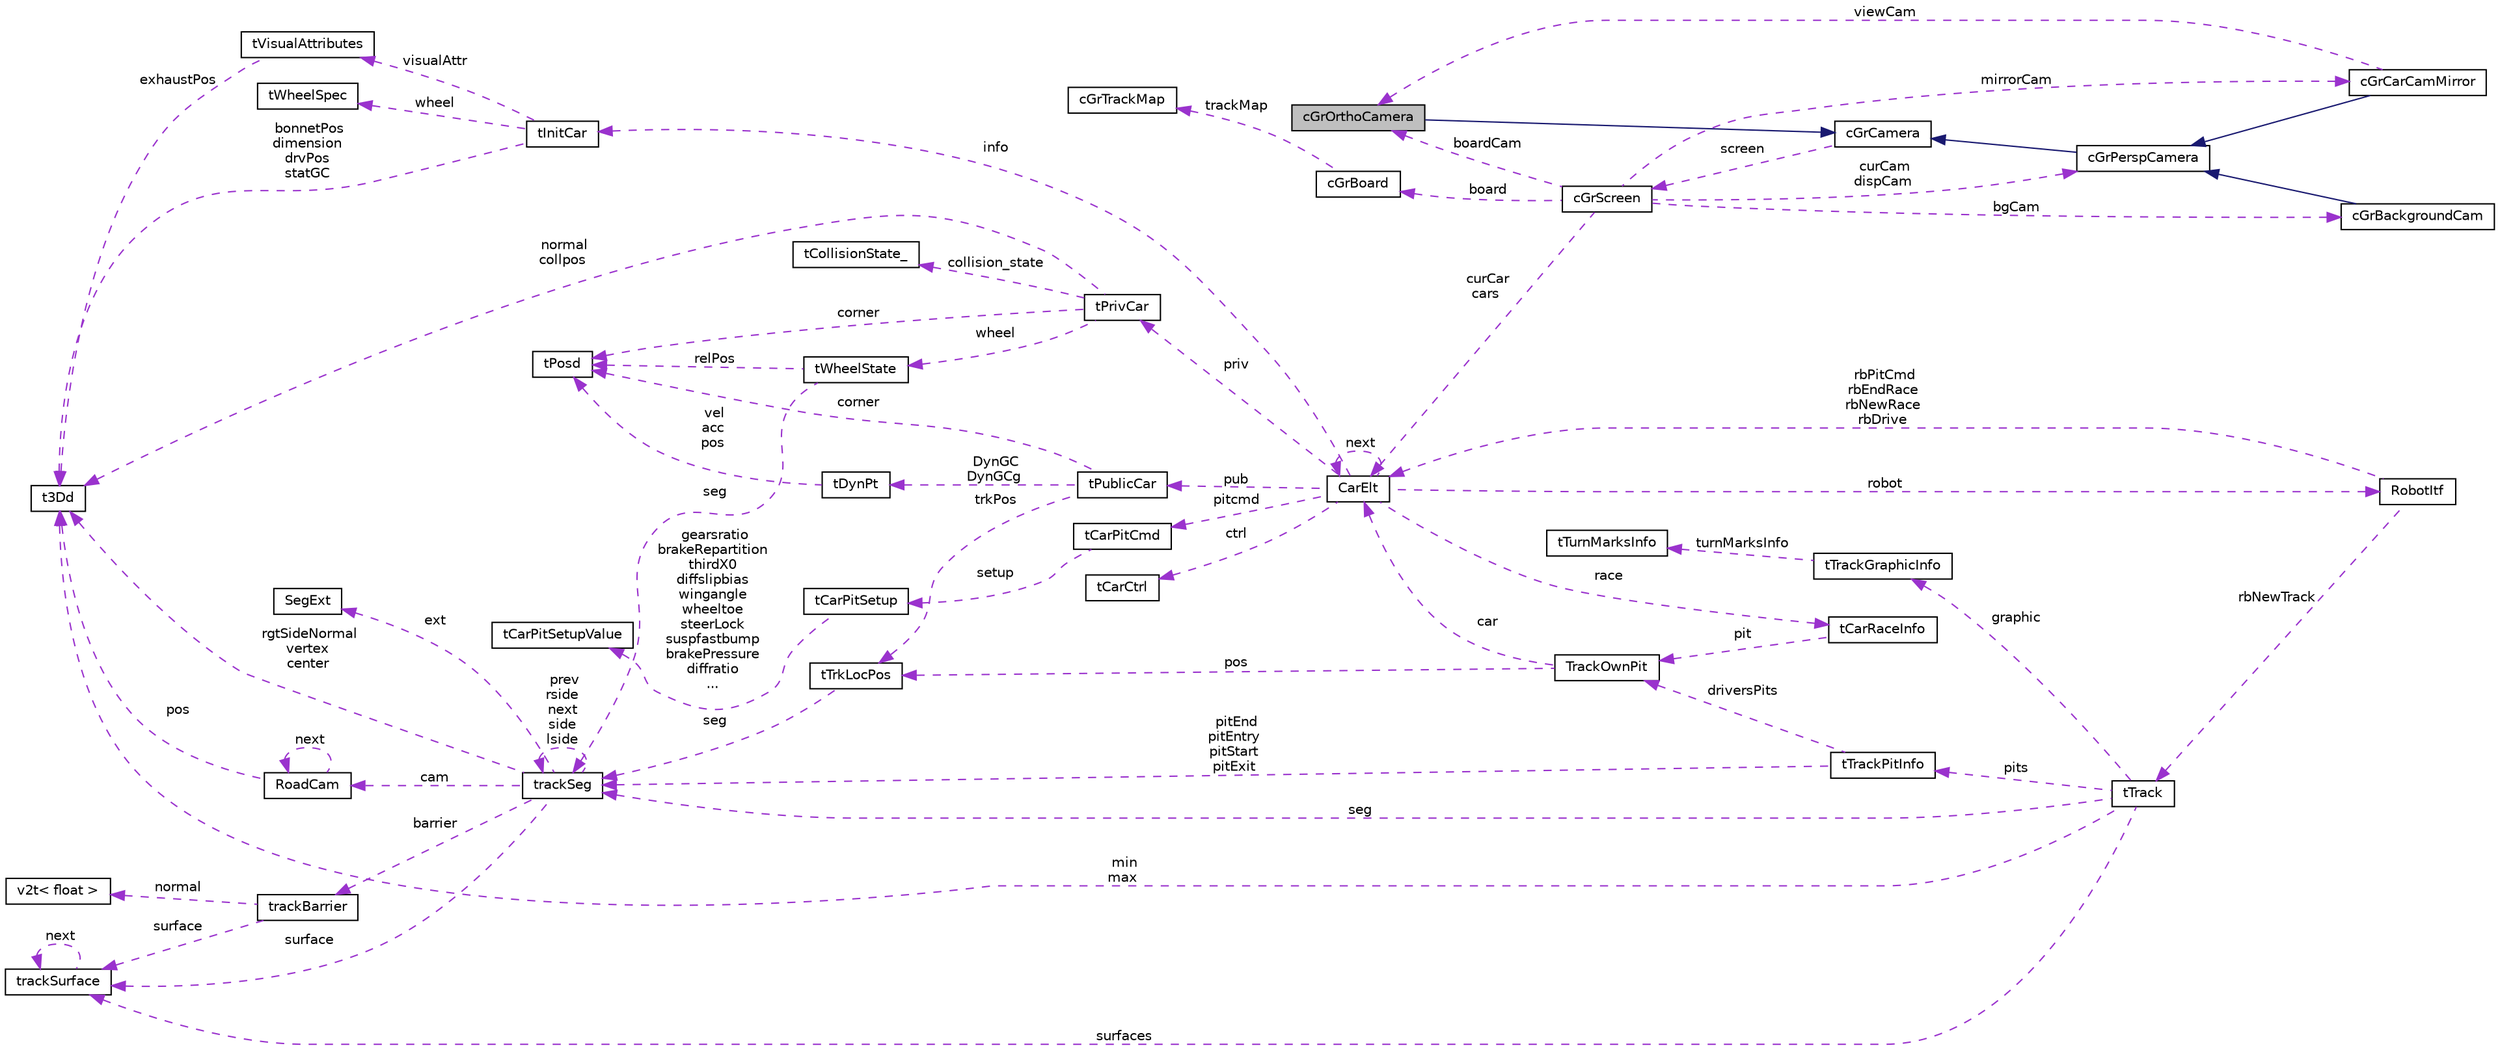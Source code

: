 digraph "cGrOrthoCamera"
{
  edge [fontname="Helvetica",fontsize="10",labelfontname="Helvetica",labelfontsize="10"];
  node [fontname="Helvetica",fontsize="10",shape=record];
  rankdir="LR";
  Node1 [label="cGrOrthoCamera",height=0.2,width=0.4,color="black", fillcolor="grey75", style="filled", fontcolor="black"];
  Node2 -> Node1 [dir="back",color="midnightblue",fontsize="10",style="solid",fontname="Helvetica"];
  Node2 [label="cGrCamera",height=0.2,width=0.4,color="black", fillcolor="white", style="filled",URL="$classc_gr_camera.html"];
  Node3 -> Node2 [dir="back",color="darkorchid3",fontsize="10",style="dashed",label=" screen" ,fontname="Helvetica"];
  Node3 [label="cGrScreen",height=0.2,width=0.4,color="black", fillcolor="white", style="filled",URL="$classc_gr_screen.html"];
  Node1 -> Node3 [dir="back",color="darkorchid3",fontsize="10",style="dashed",label=" boardCam" ,fontname="Helvetica"];
  Node4 -> Node3 [dir="back",color="darkorchid3",fontsize="10",style="dashed",label=" mirrorCam" ,fontname="Helvetica"];
  Node4 [label="cGrCarCamMirror",height=0.2,width=0.4,color="black", fillcolor="white", style="filled",URL="$classc_gr_car_cam_mirror.html"];
  Node5 -> Node4 [dir="back",color="midnightblue",fontsize="10",style="solid",fontname="Helvetica"];
  Node5 [label="cGrPerspCamera",height=0.2,width=0.4,color="black", fillcolor="white", style="filled",URL="$classc_gr_persp_camera.html"];
  Node2 -> Node5 [dir="back",color="midnightblue",fontsize="10",style="solid",fontname="Helvetica"];
  Node1 -> Node4 [dir="back",color="darkorchid3",fontsize="10",style="dashed",label=" viewCam" ,fontname="Helvetica"];
  Node6 -> Node3 [dir="back",color="darkorchid3",fontsize="10",style="dashed",label=" curCar\ncars" ,fontname="Helvetica"];
  Node6 [label="CarElt",height=0.2,width=0.4,color="black", fillcolor="white", style="filled",URL="$struct_car_elt.html",tooltip="Car structure (tCarElt). "];
  Node7 -> Node6 [dir="back",color="darkorchid3",fontsize="10",style="dashed",label=" robot" ,fontname="Helvetica"];
  Node7 [label="RobotItf",height=0.2,width=0.4,color="black", fillcolor="white", style="filled",URL="$struct_robot_itf.html",tooltip="Interface Structure for Robots. "];
  Node6 -> Node7 [dir="back",color="darkorchid3",fontsize="10",style="dashed",label=" rbPitCmd\nrbEndRace\nrbNewRace\nrbDrive" ,fontname="Helvetica"];
  Node8 -> Node7 [dir="back",color="darkorchid3",fontsize="10",style="dashed",label=" rbNewTrack" ,fontname="Helvetica"];
  Node8 [label="tTrack",height=0.2,width=0.4,color="black", fillcolor="white", style="filled",URL="$structt_track.html",tooltip="Track structure. "];
  Node9 -> Node8 [dir="back",color="darkorchid3",fontsize="10",style="dashed",label=" min\nmax" ,fontname="Helvetica"];
  Node9 [label="t3Dd",height=0.2,width=0.4,color="black", fillcolor="white", style="filled",URL="$structt3_dd.html",tooltip="3D point. "];
  Node10 -> Node8 [dir="back",color="darkorchid3",fontsize="10",style="dashed",label=" surfaces" ,fontname="Helvetica"];
  Node10 [label="trackSurface",height=0.2,width=0.4,color="black", fillcolor="white", style="filled",URL="$structtrack_surface.html",tooltip="Surface. "];
  Node10 -> Node10 [dir="back",color="darkorchid3",fontsize="10",style="dashed",label=" next" ,fontname="Helvetica"];
  Node11 -> Node8 [dir="back",color="darkorchid3",fontsize="10",style="dashed",label=" pits" ,fontname="Helvetica"];
  Node11 [label="tTrackPitInfo",height=0.2,width=0.4,color="black", fillcolor="white", style="filled",URL="$structt_track_pit_info.html",tooltip="Pits Info Structure. "];
  Node12 -> Node11 [dir="back",color="darkorchid3",fontsize="10",style="dashed",label=" driversPits" ,fontname="Helvetica"];
  Node12 [label="TrackOwnPit",height=0.2,width=0.4,color="black", fillcolor="white", style="filled",URL="$struct_track_own_pit.html",tooltip="Driver&#39;s pit. "];
  Node13 -> Node12 [dir="back",color="darkorchid3",fontsize="10",style="dashed",label=" pos" ,fontname="Helvetica"];
  Node13 [label="tTrkLocPos",height=0.2,width=0.4,color="black", fillcolor="white", style="filled",URL="$structt_trk_loc_pos.html",tooltip="Location on the track in local coordinates. "];
  Node14 -> Node13 [dir="back",color="darkorchid3",fontsize="10",style="dashed",label=" seg" ,fontname="Helvetica"];
  Node14 [label="trackSeg",height=0.2,width=0.4,color="black", fillcolor="white", style="filled",URL="$structtrack_seg.html",tooltip="Track segment (tTrackSeg) The segments can be straights (type TR_STR): (the track goes from the right..."];
  Node9 -> Node14 [dir="back",color="darkorchid3",fontsize="10",style="dashed",label=" rgtSideNormal\nvertex\ncenter" ,fontname="Helvetica"];
  Node15 -> Node14 [dir="back",color="darkorchid3",fontsize="10",style="dashed",label=" barrier" ,fontname="Helvetica"];
  Node15 [label="trackBarrier",height=0.2,width=0.4,color="black", fillcolor="white", style="filled",URL="$structtrack_barrier.html",tooltip="Barrier. "];
  Node10 -> Node15 [dir="back",color="darkorchid3",fontsize="10",style="dashed",label=" surface" ,fontname="Helvetica"];
  Node16 -> Node15 [dir="back",color="darkorchid3",fontsize="10",style="dashed",label=" normal" ,fontname="Helvetica"];
  Node16 [label="v2t\< float \>",height=0.2,width=0.4,color="black", fillcolor="white", style="filled",URL="$classv2t.html"];
  Node10 -> Node14 [dir="back",color="darkorchid3",fontsize="10",style="dashed",label=" surface" ,fontname="Helvetica"];
  Node17 -> Node14 [dir="back",color="darkorchid3",fontsize="10",style="dashed",label=" cam" ,fontname="Helvetica"];
  Node17 [label="RoadCam",height=0.2,width=0.4,color="black", fillcolor="white", style="filled",URL="$struct_road_cam.html",tooltip="road camera "];
  Node9 -> Node17 [dir="back",color="darkorchid3",fontsize="10",style="dashed",label=" pos" ,fontname="Helvetica"];
  Node17 -> Node17 [dir="back",color="darkorchid3",fontsize="10",style="dashed",label=" next" ,fontname="Helvetica"];
  Node18 -> Node14 [dir="back",color="darkorchid3",fontsize="10",style="dashed",label=" ext" ,fontname="Helvetica"];
  Node18 [label="SegExt",height=0.2,width=0.4,color="black", fillcolor="white", style="filled",URL="$struct_seg_ext.html",tooltip="Extended track segment. "];
  Node14 -> Node14 [dir="back",color="darkorchid3",fontsize="10",style="dashed",label=" prev\nrside\nnext\nside\nlside" ,fontname="Helvetica"];
  Node6 -> Node12 [dir="back",color="darkorchid3",fontsize="10",style="dashed",label=" car" ,fontname="Helvetica"];
  Node14 -> Node11 [dir="back",color="darkorchid3",fontsize="10",style="dashed",label=" pitEnd\npitEntry\npitStart\npitExit" ,fontname="Helvetica"];
  Node19 -> Node8 [dir="back",color="darkorchid3",fontsize="10",style="dashed",label=" graphic" ,fontname="Helvetica"];
  Node19 [label="tTrackGraphicInfo",height=0.2,width=0.4,color="black", fillcolor="white", style="filled",URL="$structt_track_graphic_info.html"];
  Node20 -> Node19 [dir="back",color="darkorchid3",fontsize="10",style="dashed",label=" turnMarksInfo" ,fontname="Helvetica"];
  Node20 [label="tTurnMarksInfo",height=0.2,width=0.4,color="black", fillcolor="white", style="filled",URL="$structt_turn_marks_info.html"];
  Node14 -> Node8 [dir="back",color="darkorchid3",fontsize="10",style="dashed",label=" seg" ,fontname="Helvetica"];
  Node21 -> Node6 [dir="back",color="darkorchid3",fontsize="10",style="dashed",label=" pitcmd" ,fontname="Helvetica"];
  Node21 [label="tCarPitCmd",height=0.2,width=0.4,color="black", fillcolor="white", style="filled",URL="$structt_car_pit_cmd.html",tooltip="Command issued by the car during pit stop. "];
  Node22 -> Node21 [dir="back",color="darkorchid3",fontsize="10",style="dashed",label=" setup" ,fontname="Helvetica"];
  Node22 [label="tCarPitSetup",height=0.2,width=0.4,color="black", fillcolor="white", style="filled",URL="$structt_car_pit_setup.html"];
  Node23 -> Node22 [dir="back",color="darkorchid3",fontsize="10",style="dashed",label=" gearsratio\nbrakeRepartition\nthirdX0\ndiffslipbias\nwingangle\nwheeltoe\nsteerLock\nsuspfastbump\nbrakePressure\ndiffratio\n..." ,fontname="Helvetica"];
  Node23 [label="tCarPitSetupValue",height=0.2,width=0.4,color="black", fillcolor="white", style="filled",URL="$structt_car_pit_setup_value.html"];
  Node24 -> Node6 [dir="back",color="darkorchid3",fontsize="10",style="dashed",label=" info" ,fontname="Helvetica"];
  Node24 [label="tInitCar",height=0.2,width=0.4,color="black", fillcolor="white", style="filled",URL="$structt_init_car.html",tooltip="Static Public info. "];
  Node9 -> Node24 [dir="back",color="darkorchid3",fontsize="10",style="dashed",label=" bonnetPos\ndimension\ndrvPos\nstatGC" ,fontname="Helvetica"];
  Node25 -> Node24 [dir="back",color="darkorchid3",fontsize="10",style="dashed",label=" visualAttr" ,fontname="Helvetica"];
  Node25 [label="tVisualAttributes",height=0.2,width=0.4,color="black", fillcolor="white", style="filled",URL="$structt_visual_attributes.html",tooltip="Static visual attributes. "];
  Node9 -> Node25 [dir="back",color="darkorchid3",fontsize="10",style="dashed",label=" exhaustPos" ,fontname="Helvetica"];
  Node26 -> Node24 [dir="back",color="darkorchid3",fontsize="10",style="dashed",label=" wheel" ,fontname="Helvetica"];
  Node26 [label="tWheelSpec",height=0.2,width=0.4,color="black", fillcolor="white", style="filled",URL="$structt_wheel_spec.html",tooltip="Wheels Specifications. "];
  Node27 -> Node6 [dir="back",color="darkorchid3",fontsize="10",style="dashed",label=" priv" ,fontname="Helvetica"];
  Node27 [label="tPrivCar",height=0.2,width=0.4,color="black", fillcolor="white", style="filled",URL="$structt_priv_car.html",tooltip="Data known only by the driver. "];
  Node9 -> Node27 [dir="back",color="darkorchid3",fontsize="10",style="dashed",label=" normal\ncollpos" ,fontname="Helvetica"];
  Node28 -> Node27 [dir="back",color="darkorchid3",fontsize="10",style="dashed",label=" collision_state" ,fontname="Helvetica"];
  Node28 [label="tCollisionState_",height=0.2,width=0.4,color="black", fillcolor="white", style="filled",URL="$structt_collision_state__.html"];
  Node29 -> Node27 [dir="back",color="darkorchid3",fontsize="10",style="dashed",label=" wheel" ,fontname="Helvetica"];
  Node29 [label="tWheelState",height=0.2,width=0.4,color="black", fillcolor="white", style="filled",URL="$structt_wheel_state.html",tooltip="Dynamic wheel information. "];
  Node30 -> Node29 [dir="back",color="darkorchid3",fontsize="10",style="dashed",label=" relPos" ,fontname="Helvetica"];
  Node30 [label="tPosd",height=0.2,width=0.4,color="black", fillcolor="white", style="filled",URL="$structt_posd.html",tooltip="6 DOF position. "];
  Node14 -> Node29 [dir="back",color="darkorchid3",fontsize="10",style="dashed",label=" seg" ,fontname="Helvetica"];
  Node30 -> Node27 [dir="back",color="darkorchid3",fontsize="10",style="dashed",label=" corner" ,fontname="Helvetica"];
  Node31 -> Node6 [dir="back",color="darkorchid3",fontsize="10",style="dashed",label=" ctrl" ,fontname="Helvetica"];
  Node31 [label="tCarCtrl",height=0.2,width=0.4,color="black", fillcolor="white", style="filled",URL="$structt_car_ctrl.html",tooltip="Info returned by driver during the race. "];
  Node32 -> Node6 [dir="back",color="darkorchid3",fontsize="10",style="dashed",label=" race" ,fontname="Helvetica"];
  Node32 [label="tCarRaceInfo",height=0.2,width=0.4,color="black", fillcolor="white", style="filled",URL="$structt_car_race_info.html",tooltip="Race Administrative info. "];
  Node12 -> Node32 [dir="back",color="darkorchid3",fontsize="10",style="dashed",label=" pit" ,fontname="Helvetica"];
  Node6 -> Node6 [dir="back",color="darkorchid3",fontsize="10",style="dashed",label=" next" ,fontname="Helvetica"];
  Node33 -> Node6 [dir="back",color="darkorchid3",fontsize="10",style="dashed",label=" pub" ,fontname="Helvetica"];
  Node33 [label="tPublicCar",height=0.2,width=0.4,color="black", fillcolor="white", style="filled",URL="$structt_public_car.html",tooltip="Public info on the cars. "];
  Node13 -> Node33 [dir="back",color="darkorchid3",fontsize="10",style="dashed",label=" trkPos" ,fontname="Helvetica"];
  Node34 -> Node33 [dir="back",color="darkorchid3",fontsize="10",style="dashed",label=" DynGC\nDynGCg" ,fontname="Helvetica"];
  Node34 [label="tDynPt",height=0.2,width=0.4,color="black", fillcolor="white", style="filled",URL="$structt_dyn_pt.html",tooltip="Dynamic point structure. "];
  Node30 -> Node34 [dir="back",color="darkorchid3",fontsize="10",style="dashed",label=" vel\nacc\npos" ,fontname="Helvetica"];
  Node30 -> Node33 [dir="back",color="darkorchid3",fontsize="10",style="dashed",label=" corner" ,fontname="Helvetica"];
  Node35 -> Node3 [dir="back",color="darkorchid3",fontsize="10",style="dashed",label=" bgCam" ,fontname="Helvetica"];
  Node35 [label="cGrBackgroundCam",height=0.2,width=0.4,color="black", fillcolor="white", style="filled",URL="$classc_gr_background_cam.html"];
  Node5 -> Node35 [dir="back",color="midnightblue",fontsize="10",style="solid",fontname="Helvetica"];
  Node36 -> Node3 [dir="back",color="darkorchid3",fontsize="10",style="dashed",label=" board" ,fontname="Helvetica"];
  Node36 [label="cGrBoard",height=0.2,width=0.4,color="black", fillcolor="white", style="filled",URL="$classc_gr_board.html"];
  Node37 -> Node36 [dir="back",color="darkorchid3",fontsize="10",style="dashed",label=" trackMap" ,fontname="Helvetica"];
  Node37 [label="cGrTrackMap",height=0.2,width=0.4,color="black", fillcolor="white", style="filled",URL="$classc_gr_track_map.html"];
  Node5 -> Node3 [dir="back",color="darkorchid3",fontsize="10",style="dashed",label=" curCam\ndispCam" ,fontname="Helvetica"];
}
